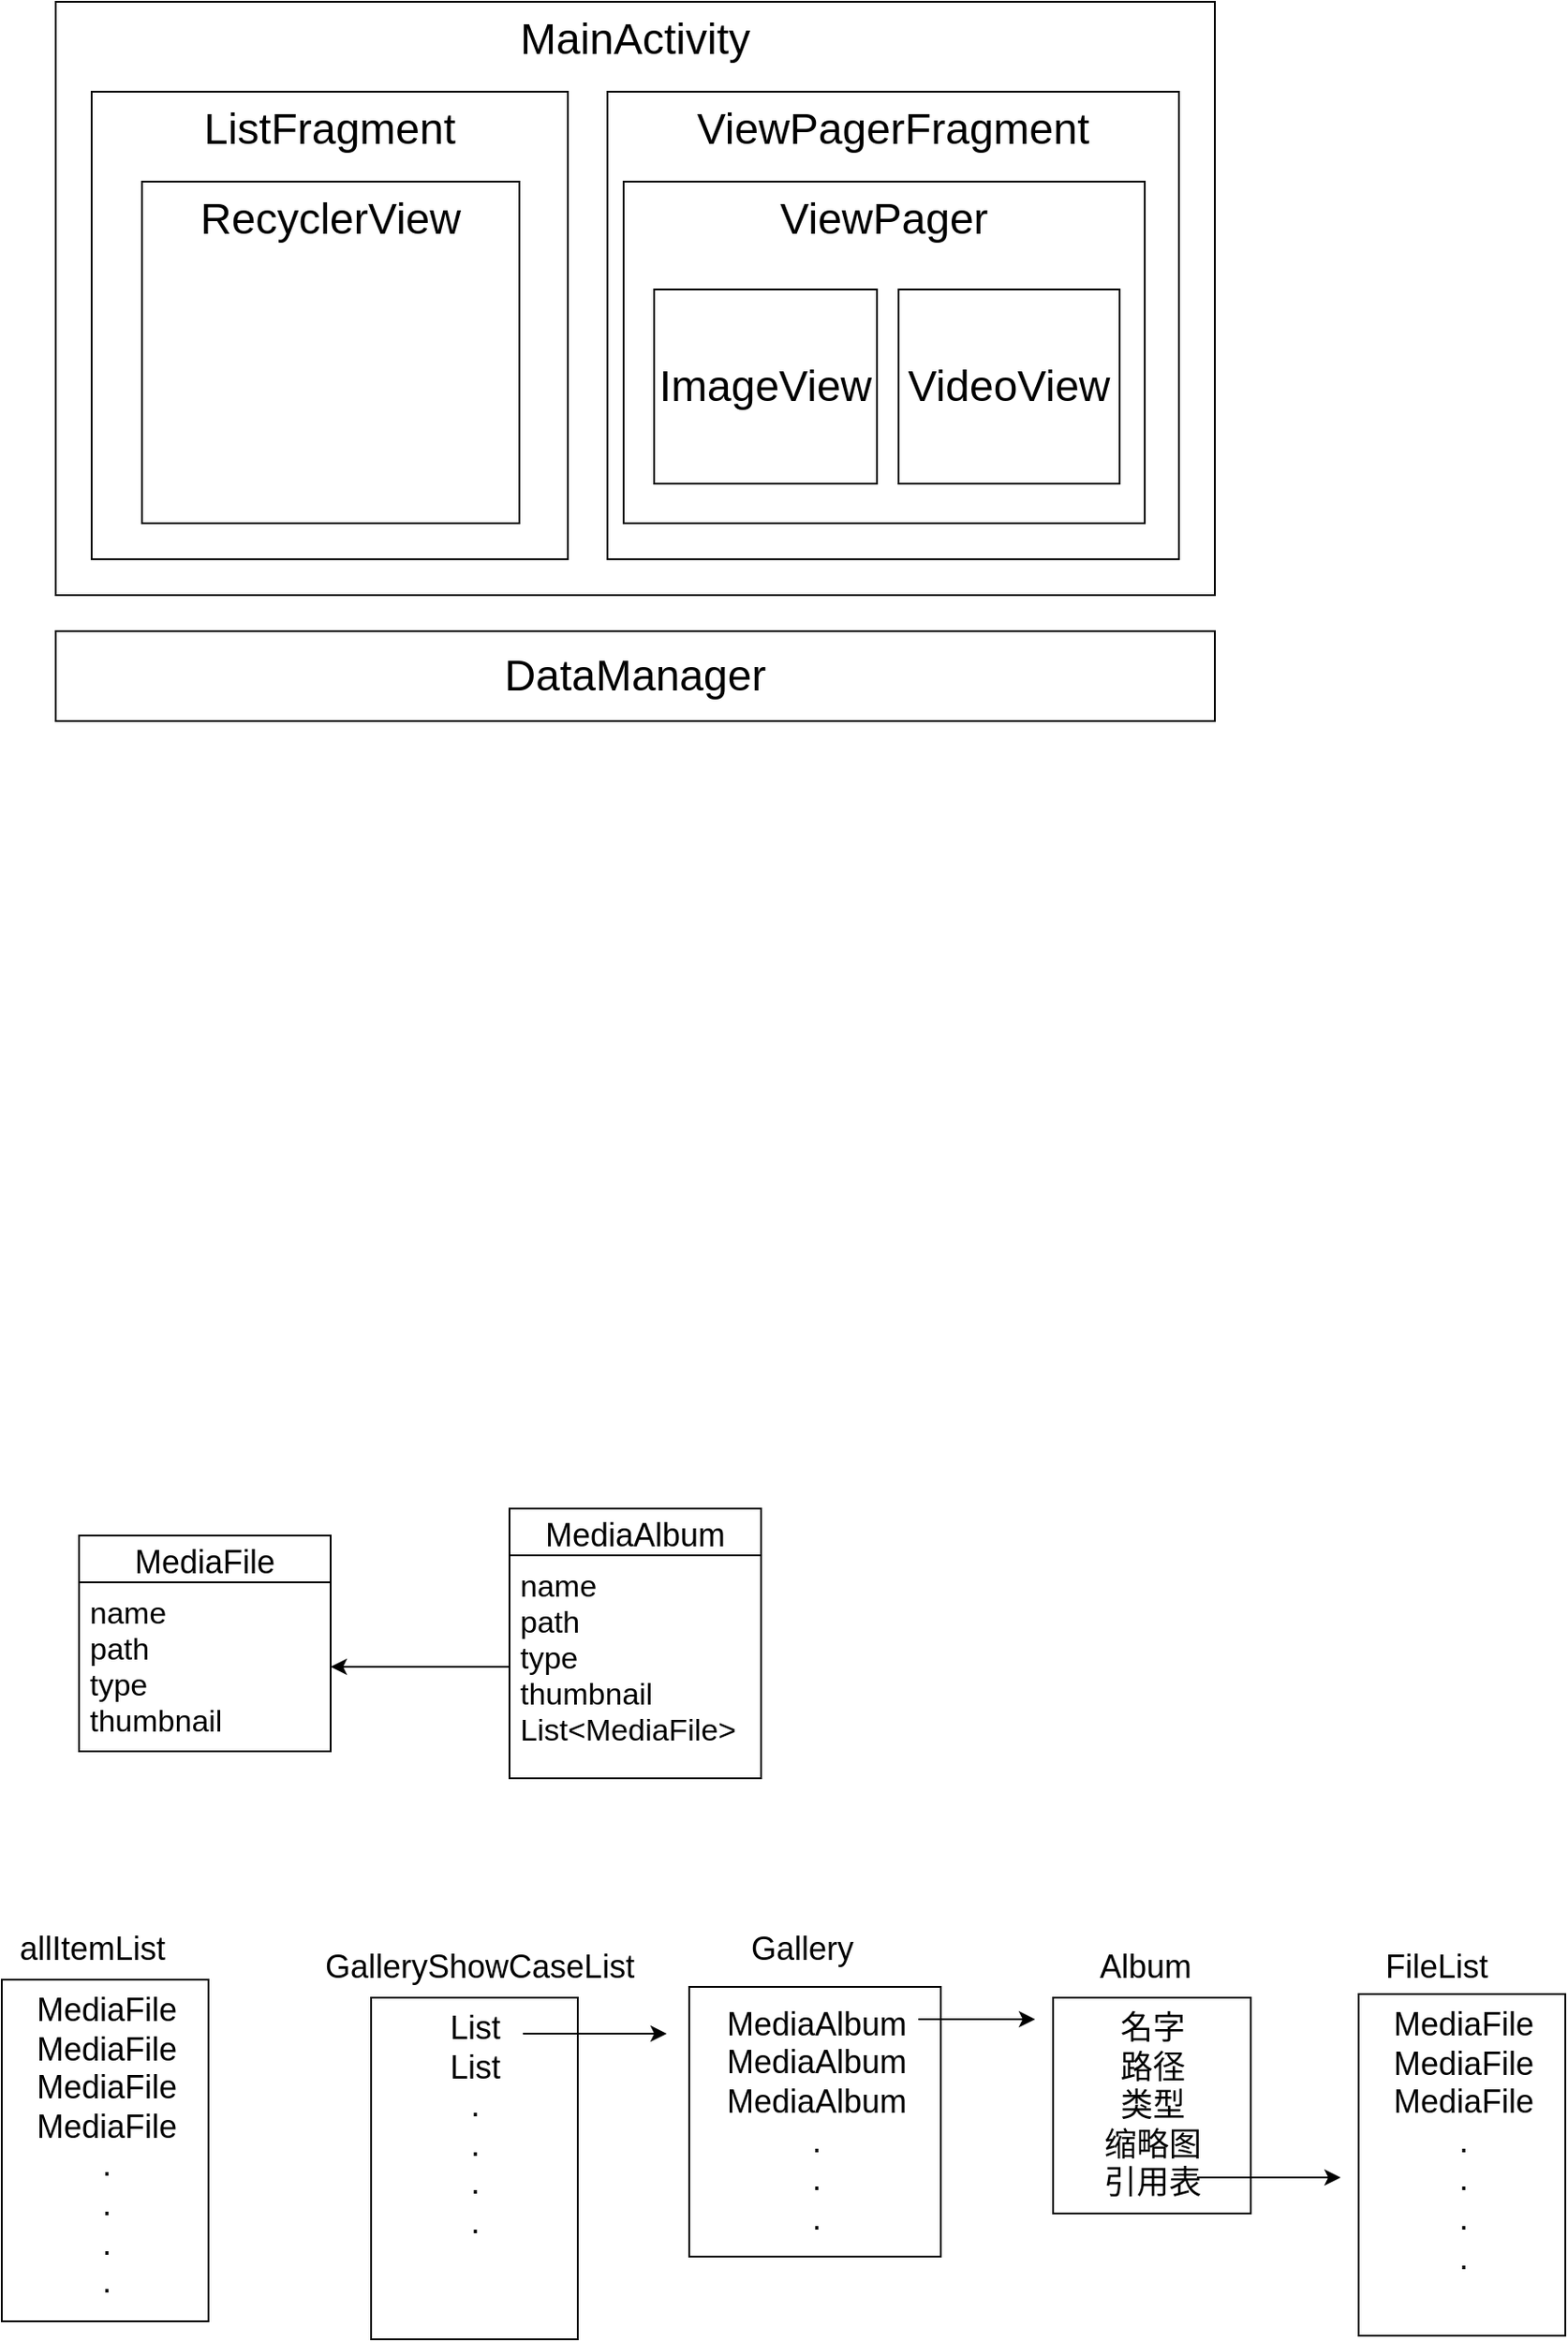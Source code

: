 <mxfile version="12.2.6" type="device" pages="1"><diagram name="Page-1" id="e7e014a7-5840-1c2e-5031-d8a46d1fe8dd"><mxGraphModel dx="4693" dy="2493" grid="1" gridSize="10" guides="1" tooltips="1" connect="1" arrows="1" fold="1" page="1" pageScale="1" pageWidth="1169" pageHeight="826" background="#ffffff" math="0" shadow="0"><root><mxCell id="0"/><mxCell id="1" parent="0"/><mxCell id="ludp3CvxFvkp3_WZURIA-72" value="MainActivity" style="rounded=0;whiteSpace=wrap;html=1;fontSize=24;verticalAlign=top;" parent="1" vertex="1"><mxGeometry x="60" y="30" width="645" height="330" as="geometry"/></mxCell><mxCell id="ludp3CvxFvkp3_WZURIA-73" value="DataManager" style="rounded=0;whiteSpace=wrap;html=1;fontSize=24;" parent="1" vertex="1"><mxGeometry x="60" y="380" width="645" height="50" as="geometry"/></mxCell><mxCell id="ludp3CvxFvkp3_WZURIA-91" value="MediaFile" style="swimlane;fontStyle=0;childLayout=stackLayout;horizontal=1;startSize=26;fillColor=none;horizontalStack=0;resizeParent=1;resizeParentMax=0;resizeLast=0;collapsible=1;marginBottom=0;fontSize=18;" parent="1" vertex="1"><mxGeometry x="73" y="883" width="140" height="120" as="geometry"/></mxCell><mxCell id="ludp3CvxFvkp3_WZURIA-93" value="name&#10;path&#10;type&#10;thumbnail" style="text;strokeColor=none;fillColor=none;align=left;verticalAlign=top;spacingLeft=4;spacingRight=4;overflow=hidden;rotatable=0;points=[[0,0.5],[1,0.5]];portConstraint=eastwest;fontSize=17;" parent="ludp3CvxFvkp3_WZURIA-91" vertex="1"><mxGeometry y="26" width="140" height="94" as="geometry"/></mxCell><mxCell id="ludp3CvxFvkp3_WZURIA-98" value="MediaAlbum" style="swimlane;fontStyle=0;childLayout=stackLayout;horizontal=1;startSize=26;fillColor=none;horizontalStack=0;resizeParent=1;resizeParentMax=0;resizeLast=0;collapsible=1;marginBottom=0;fontSize=18;" parent="1" vertex="1"><mxGeometry x="312.5" y="868" width="140" height="150" as="geometry"/></mxCell><mxCell id="ludp3CvxFvkp3_WZURIA-99" value="name&#10;path&#10;type&#10;thumbnail&#10;List&lt;MediaFile&gt;" style="text;strokeColor=none;fillColor=none;align=left;verticalAlign=top;spacingLeft=4;spacingRight=4;overflow=hidden;rotatable=0;points=[[0,0.5],[1,0.5]];portConstraint=eastwest;fontSize=17;" parent="ludp3CvxFvkp3_WZURIA-98" vertex="1"><mxGeometry y="26" width="140" height="124" as="geometry"/></mxCell><mxCell id="ludp3CvxFvkp3_WZURIA-100" value="MediaFile&lt;br&gt;MediaFile&lt;br&gt;MediaFile&lt;br&gt;MediaFile&lt;br&gt;.&lt;br&gt;.&lt;br&gt;.&lt;br&gt;." style="html=1;fontSize=18;verticalAlign=top;" parent="1" vertex="1"><mxGeometry x="30" y="1130" width="115" height="190" as="geometry"/></mxCell><mxCell id="ludp3CvxFvkp3_WZURIA-106" value="allItemList" style="text;html=1;resizable=0;points=[];autosize=1;align=left;verticalAlign=top;spacingTop=-4;fontSize=18;" parent="1" vertex="1"><mxGeometry x="37.5" y="1100" width="100" height="20" as="geometry"/></mxCell><mxCell id="ludp3CvxFvkp3_WZURIA-107" value="List&lt;br&gt;List&lt;br&gt;.&lt;br&gt;.&lt;br&gt;.&lt;br&gt;." style="html=1;fontSize=18;verticalAlign=top;" parent="1" vertex="1"><mxGeometry x="235.5" y="1140" width="115" height="190" as="geometry"/></mxCell><mxCell id="ludp3CvxFvkp3_WZURIA-108" value="GalleryShowCaseList" style="text;html=1;resizable=0;points=[];autosize=1;align=left;verticalAlign=top;spacingTop=-4;fontSize=18;" parent="1" vertex="1"><mxGeometry x="207.5" y="1110" width="190" height="20" as="geometry"/></mxCell><mxCell id="ludp3CvxFvkp3_WZURIA-109" value="MediaAlbum&lt;br&gt;MediaAlbum&lt;br&gt;MediaAlbum&lt;br&gt;.&lt;br&gt;.&lt;br&gt;." style="html=1;fontSize=18;" parent="1" vertex="1"><mxGeometry x="412.5" y="1134" width="140" height="150" as="geometry"/></mxCell><mxCell id="ludp3CvxFvkp3_WZURIA-110" value="名字&lt;br&gt;路径&lt;br&gt;类型&lt;br&gt;缩略图&lt;br&gt;引用表" style="html=1;fontSize=18;verticalAlign=top;" parent="1" vertex="1"><mxGeometry x="615" y="1140" width="110" height="120" as="geometry"/></mxCell><mxCell id="ludp3CvxFvkp3_WZURIA-111" value="MediaFile&lt;br&gt;MediaFile&lt;br&gt;MediaFile&lt;br&gt;.&lt;br&gt;.&lt;br&gt;.&lt;br&gt;." style="html=1;fontSize=18;verticalAlign=top;" parent="1" vertex="1"><mxGeometry x="785" y="1138" width="115" height="190" as="geometry"/></mxCell><mxCell id="ludp3CvxFvkp3_WZURIA-112" value="Gallery" style="text;html=1;resizable=0;points=[];autosize=1;align=left;verticalAlign=top;spacingTop=-4;fontSize=18;" parent="1" vertex="1"><mxGeometry x="444.5" y="1100" width="70" height="20" as="geometry"/></mxCell><mxCell id="ludp3CvxFvkp3_WZURIA-113" value="Album" style="text;html=1;resizable=0;points=[];autosize=1;align=left;verticalAlign=top;spacingTop=-4;fontSize=18;" parent="1" vertex="1"><mxGeometry x="639" y="1110" width="70" height="20" as="geometry"/></mxCell><mxCell id="ludp3CvxFvkp3_WZURIA-114" value="FileList" style="text;html=1;resizable=0;points=[];autosize=1;align=left;verticalAlign=top;spacingTop=-4;fontSize=18;" parent="1" vertex="1"><mxGeometry x="797.5" y="1110" width="70" height="20" as="geometry"/></mxCell><mxCell id="ludp3CvxFvkp3_WZURIA-117" value="" style="endArrow=classic;html=1;fontSize=18;" parent="1" edge="1"><mxGeometry width="50" height="50" relative="1" as="geometry"><mxPoint x="320" y="1160" as="sourcePoint"/><mxPoint x="400" y="1160" as="targetPoint"/></mxGeometry></mxCell><mxCell id="ludp3CvxFvkp3_WZURIA-119" value="" style="endArrow=classic;html=1;fontSize=18;" parent="1" edge="1"><mxGeometry width="50" height="50" relative="1" as="geometry"><mxPoint x="540" y="1152" as="sourcePoint"/><mxPoint x="605" y="1152" as="targetPoint"/></mxGeometry></mxCell><mxCell id="ludp3CvxFvkp3_WZURIA-120" value="" style="endArrow=classic;html=1;fontSize=18;exitX=0.727;exitY=0.833;exitDx=0;exitDy=0;exitPerimeter=0;" parent="1" source="ludp3CvxFvkp3_WZURIA-110" edge="1"><mxGeometry width="50" height="50" relative="1" as="geometry"><mxPoint x="705" y="1260" as="sourcePoint"/><mxPoint x="775" y="1240" as="targetPoint"/></mxGeometry></mxCell><mxCell id="5KaahYsOEmEr9aIXpE_q-1" value="&lt;span style=&quot;font-size: 24px ; white-space: normal&quot;&gt;ListFragment&lt;/span&gt;" style="rounded=0;whiteSpace=wrap;html=1;verticalAlign=top;" parent="1" vertex="1"><mxGeometry x="80" y="80" width="265" height="260" as="geometry"/></mxCell><mxCell id="ludp3CvxFvkp3_WZURIA-76" value="RecyclerView" style="rounded=0;whiteSpace=wrap;html=1;fontSize=24;verticalAlign=top;" parent="1" vertex="1"><mxGeometry x="108" y="130" width="210" height="190" as="geometry"/></mxCell><mxCell id="5KaahYsOEmEr9aIXpE_q-2" value="&lt;span style=&quot;font-size: 24px&quot;&gt;ViewPagerFragment&lt;/span&gt;" style="rounded=0;whiteSpace=wrap;html=1;verticalAlign=top;" parent="1" vertex="1"><mxGeometry x="367" y="80" width="318" height="260" as="geometry"/></mxCell><mxCell id="ludp3CvxFvkp3_WZURIA-84" value="ViewPager" style="rounded=0;whiteSpace=wrap;html=1;fontSize=24;verticalAlign=top;" parent="1" vertex="1"><mxGeometry x="376" y="130" width="290" height="190" as="geometry"/></mxCell><mxCell id="ludp3CvxFvkp3_WZURIA-86" value="VideoView" style="rounded=0;whiteSpace=wrap;html=1;fontSize=24;" parent="1" vertex="1"><mxGeometry x="529" y="190" width="123" height="108" as="geometry"/></mxCell><mxCell id="ludp3CvxFvkp3_WZURIA-85" value="ImageView" style="rounded=0;whiteSpace=wrap;html=1;fontSize=24;" parent="1" vertex="1"><mxGeometry x="393" y="190" width="124" height="108" as="geometry"/></mxCell><mxCell id="WH74kPR-wGuP-mp5g9a_-1" style="edgeStyle=orthogonalEdgeStyle;rounded=0;orthogonalLoop=1;jettySize=auto;html=1;exitX=0;exitY=0.5;exitDx=0;exitDy=0;" edge="1" parent="1" source="ludp3CvxFvkp3_WZURIA-99" target="ludp3CvxFvkp3_WZURIA-93"><mxGeometry relative="1" as="geometry"/></mxCell></root></mxGraphModel></diagram></mxfile>